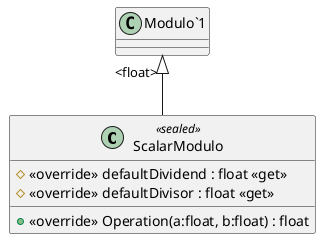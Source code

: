 @startuml
class ScalarModulo <<sealed>> {
    # <<override>> defaultDividend : float <<get>>
    # <<override>> defaultDivisor : float <<get>>
    + <<override>> Operation(a:float, b:float) : float
}
"Modulo`1" "<float>" <|-- ScalarModulo
@enduml
